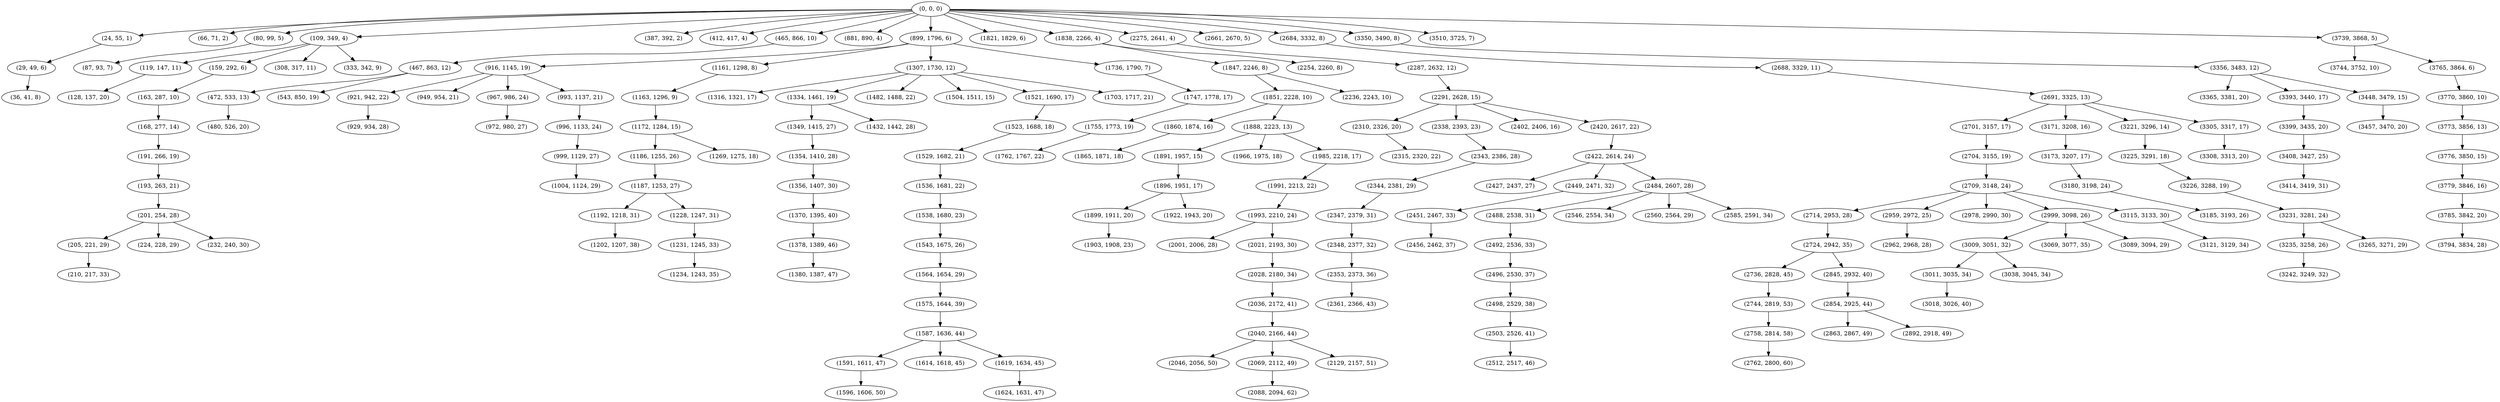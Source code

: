 digraph tree {
    "(0, 0, 0)";
    "(24, 55, 1)";
    "(29, 49, 6)";
    "(36, 41, 8)";
    "(66, 71, 2)";
    "(80, 99, 5)";
    "(87, 93, 7)";
    "(109, 349, 4)";
    "(119, 147, 11)";
    "(128, 137, 20)";
    "(159, 292, 6)";
    "(163, 287, 10)";
    "(168, 277, 14)";
    "(191, 266, 19)";
    "(193, 263, 21)";
    "(201, 254, 28)";
    "(205, 221, 29)";
    "(210, 217, 33)";
    "(224, 228, 29)";
    "(232, 240, 30)";
    "(308, 317, 11)";
    "(333, 342, 9)";
    "(387, 392, 2)";
    "(412, 417, 4)";
    "(465, 866, 10)";
    "(467, 863, 12)";
    "(472, 533, 13)";
    "(480, 526, 20)";
    "(543, 850, 19)";
    "(881, 890, 4)";
    "(899, 1796, 6)";
    "(916, 1145, 19)";
    "(921, 942, 22)";
    "(929, 934, 28)";
    "(949, 954, 21)";
    "(967, 986, 24)";
    "(972, 980, 27)";
    "(993, 1137, 21)";
    "(996, 1133, 24)";
    "(999, 1129, 27)";
    "(1004, 1124, 29)";
    "(1161, 1298, 8)";
    "(1163, 1296, 9)";
    "(1172, 1284, 15)";
    "(1186, 1255, 26)";
    "(1187, 1253, 27)";
    "(1192, 1218, 31)";
    "(1202, 1207, 38)";
    "(1228, 1247, 31)";
    "(1231, 1245, 33)";
    "(1234, 1243, 35)";
    "(1269, 1275, 18)";
    "(1307, 1730, 12)";
    "(1316, 1321, 17)";
    "(1334, 1461, 19)";
    "(1349, 1415, 27)";
    "(1354, 1410, 28)";
    "(1356, 1407, 30)";
    "(1370, 1395, 40)";
    "(1378, 1389, 46)";
    "(1380, 1387, 47)";
    "(1432, 1442, 28)";
    "(1482, 1488, 22)";
    "(1504, 1511, 15)";
    "(1521, 1690, 17)";
    "(1523, 1688, 18)";
    "(1529, 1682, 21)";
    "(1536, 1681, 22)";
    "(1538, 1680, 23)";
    "(1543, 1675, 26)";
    "(1564, 1654, 29)";
    "(1575, 1644, 39)";
    "(1587, 1636, 44)";
    "(1591, 1611, 47)";
    "(1596, 1606, 50)";
    "(1614, 1618, 45)";
    "(1619, 1634, 45)";
    "(1624, 1631, 47)";
    "(1703, 1717, 21)";
    "(1736, 1790, 7)";
    "(1747, 1778, 17)";
    "(1755, 1773, 19)";
    "(1762, 1767, 22)";
    "(1821, 1829, 6)";
    "(1838, 2266, 4)";
    "(1847, 2246, 8)";
    "(1851, 2228, 10)";
    "(1860, 1874, 16)";
    "(1865, 1871, 18)";
    "(1888, 2223, 13)";
    "(1891, 1957, 15)";
    "(1896, 1951, 17)";
    "(1899, 1911, 20)";
    "(1903, 1908, 23)";
    "(1922, 1943, 20)";
    "(1966, 1975, 18)";
    "(1985, 2218, 17)";
    "(1991, 2213, 22)";
    "(1993, 2210, 24)";
    "(2001, 2006, 28)";
    "(2021, 2193, 30)";
    "(2028, 2180, 34)";
    "(2036, 2172, 41)";
    "(2040, 2166, 44)";
    "(2046, 2056, 50)";
    "(2069, 2112, 49)";
    "(2088, 2094, 62)";
    "(2129, 2157, 51)";
    "(2236, 2243, 10)";
    "(2254, 2260, 8)";
    "(2275, 2641, 4)";
    "(2287, 2632, 12)";
    "(2291, 2628, 15)";
    "(2310, 2326, 20)";
    "(2315, 2320, 22)";
    "(2338, 2393, 23)";
    "(2343, 2386, 28)";
    "(2344, 2381, 29)";
    "(2347, 2379, 31)";
    "(2348, 2377, 32)";
    "(2353, 2373, 36)";
    "(2361, 2366, 43)";
    "(2402, 2406, 16)";
    "(2420, 2617, 22)";
    "(2422, 2614, 24)";
    "(2427, 2437, 27)";
    "(2449, 2471, 32)";
    "(2451, 2467, 33)";
    "(2456, 2462, 37)";
    "(2484, 2607, 28)";
    "(2488, 2538, 31)";
    "(2492, 2536, 33)";
    "(2496, 2530, 37)";
    "(2498, 2529, 38)";
    "(2503, 2526, 41)";
    "(2512, 2517, 46)";
    "(2546, 2554, 34)";
    "(2560, 2564, 29)";
    "(2585, 2591, 34)";
    "(2661, 2670, 5)";
    "(2684, 3332, 8)";
    "(2688, 3329, 11)";
    "(2691, 3325, 13)";
    "(2701, 3157, 17)";
    "(2704, 3155, 19)";
    "(2709, 3148, 24)";
    "(2714, 2953, 28)";
    "(2724, 2942, 35)";
    "(2736, 2828, 45)";
    "(2744, 2819, 53)";
    "(2758, 2814, 58)";
    "(2762, 2800, 60)";
    "(2845, 2932, 40)";
    "(2854, 2925, 44)";
    "(2863, 2867, 49)";
    "(2892, 2918, 49)";
    "(2959, 2972, 25)";
    "(2962, 2968, 28)";
    "(2978, 2990, 30)";
    "(2999, 3098, 26)";
    "(3009, 3051, 32)";
    "(3011, 3035, 34)";
    "(3018, 3026, 40)";
    "(3038, 3045, 34)";
    "(3069, 3077, 35)";
    "(3089, 3094, 29)";
    "(3115, 3133, 30)";
    "(3121, 3129, 34)";
    "(3171, 3208, 16)";
    "(3173, 3207, 17)";
    "(3180, 3198, 24)";
    "(3185, 3193, 26)";
    "(3221, 3296, 14)";
    "(3225, 3291, 18)";
    "(3226, 3288, 19)";
    "(3231, 3281, 24)";
    "(3235, 3258, 26)";
    "(3242, 3249, 32)";
    "(3265, 3271, 29)";
    "(3305, 3317, 17)";
    "(3308, 3313, 20)";
    "(3350, 3490, 8)";
    "(3356, 3483, 12)";
    "(3365, 3381, 20)";
    "(3393, 3440, 17)";
    "(3399, 3435, 20)";
    "(3408, 3427, 25)";
    "(3414, 3419, 31)";
    "(3448, 3479, 15)";
    "(3457, 3470, 20)";
    "(3510, 3725, 7)";
    "(3739, 3868, 5)";
    "(3744, 3752, 10)";
    "(3765, 3864, 6)";
    "(3770, 3860, 10)";
    "(3773, 3856, 13)";
    "(3776, 3850, 15)";
    "(3779, 3846, 16)";
    "(3785, 3842, 20)";
    "(3794, 3834, 28)";
    "(0, 0, 0)" -> "(24, 55, 1)";
    "(0, 0, 0)" -> "(66, 71, 2)";
    "(0, 0, 0)" -> "(80, 99, 5)";
    "(0, 0, 0)" -> "(109, 349, 4)";
    "(0, 0, 0)" -> "(387, 392, 2)";
    "(0, 0, 0)" -> "(412, 417, 4)";
    "(0, 0, 0)" -> "(465, 866, 10)";
    "(0, 0, 0)" -> "(881, 890, 4)";
    "(0, 0, 0)" -> "(899, 1796, 6)";
    "(0, 0, 0)" -> "(1821, 1829, 6)";
    "(0, 0, 0)" -> "(1838, 2266, 4)";
    "(0, 0, 0)" -> "(2275, 2641, 4)";
    "(0, 0, 0)" -> "(2661, 2670, 5)";
    "(0, 0, 0)" -> "(2684, 3332, 8)";
    "(0, 0, 0)" -> "(3350, 3490, 8)";
    "(0, 0, 0)" -> "(3510, 3725, 7)";
    "(0, 0, 0)" -> "(3739, 3868, 5)";
    "(24, 55, 1)" -> "(29, 49, 6)";
    "(29, 49, 6)" -> "(36, 41, 8)";
    "(80, 99, 5)" -> "(87, 93, 7)";
    "(109, 349, 4)" -> "(119, 147, 11)";
    "(109, 349, 4)" -> "(159, 292, 6)";
    "(109, 349, 4)" -> "(308, 317, 11)";
    "(109, 349, 4)" -> "(333, 342, 9)";
    "(119, 147, 11)" -> "(128, 137, 20)";
    "(159, 292, 6)" -> "(163, 287, 10)";
    "(163, 287, 10)" -> "(168, 277, 14)";
    "(168, 277, 14)" -> "(191, 266, 19)";
    "(191, 266, 19)" -> "(193, 263, 21)";
    "(193, 263, 21)" -> "(201, 254, 28)";
    "(201, 254, 28)" -> "(205, 221, 29)";
    "(201, 254, 28)" -> "(224, 228, 29)";
    "(201, 254, 28)" -> "(232, 240, 30)";
    "(205, 221, 29)" -> "(210, 217, 33)";
    "(465, 866, 10)" -> "(467, 863, 12)";
    "(467, 863, 12)" -> "(472, 533, 13)";
    "(467, 863, 12)" -> "(543, 850, 19)";
    "(472, 533, 13)" -> "(480, 526, 20)";
    "(899, 1796, 6)" -> "(916, 1145, 19)";
    "(899, 1796, 6)" -> "(1161, 1298, 8)";
    "(899, 1796, 6)" -> "(1307, 1730, 12)";
    "(899, 1796, 6)" -> "(1736, 1790, 7)";
    "(916, 1145, 19)" -> "(921, 942, 22)";
    "(916, 1145, 19)" -> "(949, 954, 21)";
    "(916, 1145, 19)" -> "(967, 986, 24)";
    "(916, 1145, 19)" -> "(993, 1137, 21)";
    "(921, 942, 22)" -> "(929, 934, 28)";
    "(967, 986, 24)" -> "(972, 980, 27)";
    "(993, 1137, 21)" -> "(996, 1133, 24)";
    "(996, 1133, 24)" -> "(999, 1129, 27)";
    "(999, 1129, 27)" -> "(1004, 1124, 29)";
    "(1161, 1298, 8)" -> "(1163, 1296, 9)";
    "(1163, 1296, 9)" -> "(1172, 1284, 15)";
    "(1172, 1284, 15)" -> "(1186, 1255, 26)";
    "(1172, 1284, 15)" -> "(1269, 1275, 18)";
    "(1186, 1255, 26)" -> "(1187, 1253, 27)";
    "(1187, 1253, 27)" -> "(1192, 1218, 31)";
    "(1187, 1253, 27)" -> "(1228, 1247, 31)";
    "(1192, 1218, 31)" -> "(1202, 1207, 38)";
    "(1228, 1247, 31)" -> "(1231, 1245, 33)";
    "(1231, 1245, 33)" -> "(1234, 1243, 35)";
    "(1307, 1730, 12)" -> "(1316, 1321, 17)";
    "(1307, 1730, 12)" -> "(1334, 1461, 19)";
    "(1307, 1730, 12)" -> "(1482, 1488, 22)";
    "(1307, 1730, 12)" -> "(1504, 1511, 15)";
    "(1307, 1730, 12)" -> "(1521, 1690, 17)";
    "(1307, 1730, 12)" -> "(1703, 1717, 21)";
    "(1334, 1461, 19)" -> "(1349, 1415, 27)";
    "(1334, 1461, 19)" -> "(1432, 1442, 28)";
    "(1349, 1415, 27)" -> "(1354, 1410, 28)";
    "(1354, 1410, 28)" -> "(1356, 1407, 30)";
    "(1356, 1407, 30)" -> "(1370, 1395, 40)";
    "(1370, 1395, 40)" -> "(1378, 1389, 46)";
    "(1378, 1389, 46)" -> "(1380, 1387, 47)";
    "(1521, 1690, 17)" -> "(1523, 1688, 18)";
    "(1523, 1688, 18)" -> "(1529, 1682, 21)";
    "(1529, 1682, 21)" -> "(1536, 1681, 22)";
    "(1536, 1681, 22)" -> "(1538, 1680, 23)";
    "(1538, 1680, 23)" -> "(1543, 1675, 26)";
    "(1543, 1675, 26)" -> "(1564, 1654, 29)";
    "(1564, 1654, 29)" -> "(1575, 1644, 39)";
    "(1575, 1644, 39)" -> "(1587, 1636, 44)";
    "(1587, 1636, 44)" -> "(1591, 1611, 47)";
    "(1587, 1636, 44)" -> "(1614, 1618, 45)";
    "(1587, 1636, 44)" -> "(1619, 1634, 45)";
    "(1591, 1611, 47)" -> "(1596, 1606, 50)";
    "(1619, 1634, 45)" -> "(1624, 1631, 47)";
    "(1736, 1790, 7)" -> "(1747, 1778, 17)";
    "(1747, 1778, 17)" -> "(1755, 1773, 19)";
    "(1755, 1773, 19)" -> "(1762, 1767, 22)";
    "(1838, 2266, 4)" -> "(1847, 2246, 8)";
    "(1838, 2266, 4)" -> "(2254, 2260, 8)";
    "(1847, 2246, 8)" -> "(1851, 2228, 10)";
    "(1847, 2246, 8)" -> "(2236, 2243, 10)";
    "(1851, 2228, 10)" -> "(1860, 1874, 16)";
    "(1851, 2228, 10)" -> "(1888, 2223, 13)";
    "(1860, 1874, 16)" -> "(1865, 1871, 18)";
    "(1888, 2223, 13)" -> "(1891, 1957, 15)";
    "(1888, 2223, 13)" -> "(1966, 1975, 18)";
    "(1888, 2223, 13)" -> "(1985, 2218, 17)";
    "(1891, 1957, 15)" -> "(1896, 1951, 17)";
    "(1896, 1951, 17)" -> "(1899, 1911, 20)";
    "(1896, 1951, 17)" -> "(1922, 1943, 20)";
    "(1899, 1911, 20)" -> "(1903, 1908, 23)";
    "(1985, 2218, 17)" -> "(1991, 2213, 22)";
    "(1991, 2213, 22)" -> "(1993, 2210, 24)";
    "(1993, 2210, 24)" -> "(2001, 2006, 28)";
    "(1993, 2210, 24)" -> "(2021, 2193, 30)";
    "(2021, 2193, 30)" -> "(2028, 2180, 34)";
    "(2028, 2180, 34)" -> "(2036, 2172, 41)";
    "(2036, 2172, 41)" -> "(2040, 2166, 44)";
    "(2040, 2166, 44)" -> "(2046, 2056, 50)";
    "(2040, 2166, 44)" -> "(2069, 2112, 49)";
    "(2040, 2166, 44)" -> "(2129, 2157, 51)";
    "(2069, 2112, 49)" -> "(2088, 2094, 62)";
    "(2275, 2641, 4)" -> "(2287, 2632, 12)";
    "(2287, 2632, 12)" -> "(2291, 2628, 15)";
    "(2291, 2628, 15)" -> "(2310, 2326, 20)";
    "(2291, 2628, 15)" -> "(2338, 2393, 23)";
    "(2291, 2628, 15)" -> "(2402, 2406, 16)";
    "(2291, 2628, 15)" -> "(2420, 2617, 22)";
    "(2310, 2326, 20)" -> "(2315, 2320, 22)";
    "(2338, 2393, 23)" -> "(2343, 2386, 28)";
    "(2343, 2386, 28)" -> "(2344, 2381, 29)";
    "(2344, 2381, 29)" -> "(2347, 2379, 31)";
    "(2347, 2379, 31)" -> "(2348, 2377, 32)";
    "(2348, 2377, 32)" -> "(2353, 2373, 36)";
    "(2353, 2373, 36)" -> "(2361, 2366, 43)";
    "(2420, 2617, 22)" -> "(2422, 2614, 24)";
    "(2422, 2614, 24)" -> "(2427, 2437, 27)";
    "(2422, 2614, 24)" -> "(2449, 2471, 32)";
    "(2422, 2614, 24)" -> "(2484, 2607, 28)";
    "(2449, 2471, 32)" -> "(2451, 2467, 33)";
    "(2451, 2467, 33)" -> "(2456, 2462, 37)";
    "(2484, 2607, 28)" -> "(2488, 2538, 31)";
    "(2484, 2607, 28)" -> "(2546, 2554, 34)";
    "(2484, 2607, 28)" -> "(2560, 2564, 29)";
    "(2484, 2607, 28)" -> "(2585, 2591, 34)";
    "(2488, 2538, 31)" -> "(2492, 2536, 33)";
    "(2492, 2536, 33)" -> "(2496, 2530, 37)";
    "(2496, 2530, 37)" -> "(2498, 2529, 38)";
    "(2498, 2529, 38)" -> "(2503, 2526, 41)";
    "(2503, 2526, 41)" -> "(2512, 2517, 46)";
    "(2684, 3332, 8)" -> "(2688, 3329, 11)";
    "(2688, 3329, 11)" -> "(2691, 3325, 13)";
    "(2691, 3325, 13)" -> "(2701, 3157, 17)";
    "(2691, 3325, 13)" -> "(3171, 3208, 16)";
    "(2691, 3325, 13)" -> "(3221, 3296, 14)";
    "(2691, 3325, 13)" -> "(3305, 3317, 17)";
    "(2701, 3157, 17)" -> "(2704, 3155, 19)";
    "(2704, 3155, 19)" -> "(2709, 3148, 24)";
    "(2709, 3148, 24)" -> "(2714, 2953, 28)";
    "(2709, 3148, 24)" -> "(2959, 2972, 25)";
    "(2709, 3148, 24)" -> "(2978, 2990, 30)";
    "(2709, 3148, 24)" -> "(2999, 3098, 26)";
    "(2709, 3148, 24)" -> "(3115, 3133, 30)";
    "(2714, 2953, 28)" -> "(2724, 2942, 35)";
    "(2724, 2942, 35)" -> "(2736, 2828, 45)";
    "(2724, 2942, 35)" -> "(2845, 2932, 40)";
    "(2736, 2828, 45)" -> "(2744, 2819, 53)";
    "(2744, 2819, 53)" -> "(2758, 2814, 58)";
    "(2758, 2814, 58)" -> "(2762, 2800, 60)";
    "(2845, 2932, 40)" -> "(2854, 2925, 44)";
    "(2854, 2925, 44)" -> "(2863, 2867, 49)";
    "(2854, 2925, 44)" -> "(2892, 2918, 49)";
    "(2959, 2972, 25)" -> "(2962, 2968, 28)";
    "(2999, 3098, 26)" -> "(3009, 3051, 32)";
    "(2999, 3098, 26)" -> "(3069, 3077, 35)";
    "(2999, 3098, 26)" -> "(3089, 3094, 29)";
    "(3009, 3051, 32)" -> "(3011, 3035, 34)";
    "(3009, 3051, 32)" -> "(3038, 3045, 34)";
    "(3011, 3035, 34)" -> "(3018, 3026, 40)";
    "(3115, 3133, 30)" -> "(3121, 3129, 34)";
    "(3171, 3208, 16)" -> "(3173, 3207, 17)";
    "(3173, 3207, 17)" -> "(3180, 3198, 24)";
    "(3180, 3198, 24)" -> "(3185, 3193, 26)";
    "(3221, 3296, 14)" -> "(3225, 3291, 18)";
    "(3225, 3291, 18)" -> "(3226, 3288, 19)";
    "(3226, 3288, 19)" -> "(3231, 3281, 24)";
    "(3231, 3281, 24)" -> "(3235, 3258, 26)";
    "(3231, 3281, 24)" -> "(3265, 3271, 29)";
    "(3235, 3258, 26)" -> "(3242, 3249, 32)";
    "(3305, 3317, 17)" -> "(3308, 3313, 20)";
    "(3350, 3490, 8)" -> "(3356, 3483, 12)";
    "(3356, 3483, 12)" -> "(3365, 3381, 20)";
    "(3356, 3483, 12)" -> "(3393, 3440, 17)";
    "(3356, 3483, 12)" -> "(3448, 3479, 15)";
    "(3393, 3440, 17)" -> "(3399, 3435, 20)";
    "(3399, 3435, 20)" -> "(3408, 3427, 25)";
    "(3408, 3427, 25)" -> "(3414, 3419, 31)";
    "(3448, 3479, 15)" -> "(3457, 3470, 20)";
    "(3739, 3868, 5)" -> "(3744, 3752, 10)";
    "(3739, 3868, 5)" -> "(3765, 3864, 6)";
    "(3765, 3864, 6)" -> "(3770, 3860, 10)";
    "(3770, 3860, 10)" -> "(3773, 3856, 13)";
    "(3773, 3856, 13)" -> "(3776, 3850, 15)";
    "(3776, 3850, 15)" -> "(3779, 3846, 16)";
    "(3779, 3846, 16)" -> "(3785, 3842, 20)";
    "(3785, 3842, 20)" -> "(3794, 3834, 28)";
}
